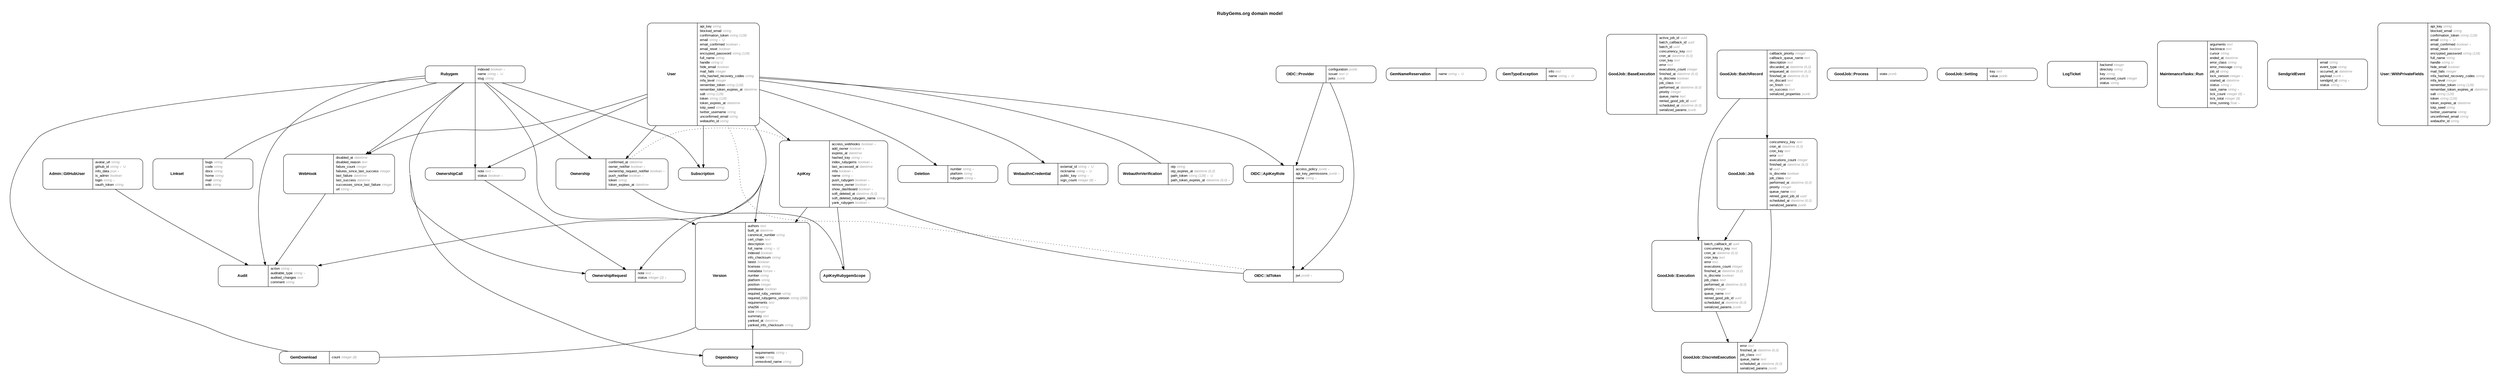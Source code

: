 digraph Gemcutter {
rankdir = "LR";
ranksep = "0.5";
nodesep = "0.4";
pad = "0.4,0.4";
margin = "0,0";
concentrate = "true";
labelloc = "t";
fontsize = "13";
fontname = "Arial Bold";
splines = "spline";
node[ shape  =  "Mrecord" , fontsize  =  "10" , fontname  =  "Arial" , margin  =  "0.07,0.05" , penwidth  =  "1.0"];
edge[ fontname  =  "Arial" , fontsize  =  "7" , dir  =  "both" , arrowsize  =  "0.9" , penwidth  =  "1.0" , labelangle  =  "32" , labeldistance  =  "1.8"];
rankdir = "TB";
label = "RubyGems.org domain model\n\n";
"m_Admin::GitHubUser" [label = <<table border="0" align="center" cellspacing="0.5" cellpadding="0" width="134">
  <tr><td align="center" valign="bottom" width="130"><font face="Arial Bold" point-size="11">Admin::GitHubUser</font></td></tr>
</table>
|
<table border="0" align="left" cellspacing="2" cellpadding="0" width="134">
  <tr><td align="left" width="130" port="avatar_url">avatar_url <font face="Arial Italic" color="grey60">string</font></td></tr>
  <tr><td align="left" width="130" port="github_id">github_id <font face="Arial Italic" color="grey60">string ∗ U</font></td></tr>
  <tr><td align="left" width="130" port="info_data">info_data <font face="Arial Italic" color="grey60">json ∗</font></td></tr>
  <tr><td align="left" width="130" port="is_admin">is_admin <font face="Arial Italic" color="grey60">boolean</font></td></tr>
  <tr><td align="left" width="130" port="login">login <font face="Arial Italic" color="grey60">string ∗</font></td></tr>
  <tr><td align="left" width="130" port="oauth_token">oauth_token <font face="Arial Italic" color="grey60">string</font></td></tr>
</table>
>];
m_ApiKey [label = <<table border="0" align="center" cellspacing="0.5" cellpadding="0" width="134">
  <tr><td align="center" valign="bottom" width="130"><font face="Arial Bold" point-size="11">ApiKey</font></td></tr>
</table>
|
<table border="0" align="left" cellspacing="2" cellpadding="0" width="134">
  <tr><td align="left" width="130" port="access_webhooks">access_webhooks <font face="Arial Italic" color="grey60">boolean ∗</font></td></tr>
  <tr><td align="left" width="130" port="add_owner">add_owner <font face="Arial Italic" color="grey60">boolean ∗</font></td></tr>
  <tr><td align="left" width="130" port="expires_at">expires_at <font face="Arial Italic" color="grey60">datetime</font></td></tr>
  <tr><td align="left" width="130" port="hashed_key">hashed_key <font face="Arial Italic" color="grey60">string ∗</font></td></tr>
  <tr><td align="left" width="130" port="index_rubygems">index_rubygems <font face="Arial Italic" color="grey60">boolean ∗</font></td></tr>
  <tr><td align="left" width="130" port="last_accessed_at">last_accessed_at <font face="Arial Italic" color="grey60">datetime</font></td></tr>
  <tr><td align="left" width="130" port="mfa">mfa <font face="Arial Italic" color="grey60">boolean ∗</font></td></tr>
  <tr><td align="left" width="130" port="name">name <font face="Arial Italic" color="grey60">string ∗</font></td></tr>
  <tr><td align="left" width="130" port="push_rubygem">push_rubygem <font face="Arial Italic" color="grey60">boolean ∗</font></td></tr>
  <tr><td align="left" width="130" port="remove_owner">remove_owner <font face="Arial Italic" color="grey60">boolean ∗</font></td></tr>
  <tr><td align="left" width="130" port="show_dashboard">show_dashboard <font face="Arial Italic" color="grey60">boolean ∗</font></td></tr>
  <tr><td align="left" width="130" port="soft_deleted_at">soft_deleted_at <font face="Arial Italic" color="grey60">datetime (6,0)</font></td></tr>
  <tr><td align="left" width="130" port="soft_deleted_rubygem_name">soft_deleted_rubygem_name <font face="Arial Italic" color="grey60">string</font></td></tr>
  <tr><td align="left" width="130" port="yank_rubygem">yank_rubygem <font face="Arial Italic" color="grey60">boolean ∗</font></td></tr>
</table>
>];
m_ApiKeyRubygemScope [label = <<table border="0" align="center" cellspacing="0.5" cellpadding="0" width="134">
  <tr><td align="center" valign="bottom" width="130"><font face="Arial Bold" point-size="11">ApiKeyRubygemScope</font></td></tr>
</table>
>];
m_Audit [label = <<table border="0" align="center" cellspacing="0.5" cellpadding="0" width="134">
  <tr><td align="center" valign="bottom" width="130"><font face="Arial Bold" point-size="11">Audit</font></td></tr>
</table>
|
<table border="0" align="left" cellspacing="2" cellpadding="0" width="134">
  <tr><td align="left" width="130" port="action">action <font face="Arial Italic" color="grey60">string ∗</font></td></tr>
  <tr><td align="left" width="130" port="auditable_type">auditable_type <font face="Arial Italic" color="grey60">string ∗</font></td></tr>
  <tr><td align="left" width="130" port="audited_changes">audited_changes <font face="Arial Italic" color="grey60">text</font></td></tr>
  <tr><td align="left" width="130" port="comment">comment <font face="Arial Italic" color="grey60">string</font></td></tr>
</table>
>];
m_Deletion [label = <<table border="0" align="center" cellspacing="0.5" cellpadding="0" width="134">
  <tr><td align="center" valign="bottom" width="130"><font face="Arial Bold" point-size="11">Deletion</font></td></tr>
</table>
|
<table border="0" align="left" cellspacing="2" cellpadding="0" width="134">
  <tr><td align="left" width="130" port="number">number <font face="Arial Italic" color="grey60">string ∗</font></td></tr>
  <tr><td align="left" width="130" port="platform">platform <font face="Arial Italic" color="grey60">string</font></td></tr>
  <tr><td align="left" width="130" port="rubygem">rubygem <font face="Arial Italic" color="grey60">string ∗</font></td></tr>
</table>
>];
m_Dependency [label = <<table border="0" align="center" cellspacing="0.5" cellpadding="0" width="134">
  <tr><td align="center" valign="bottom" width="130"><font face="Arial Bold" point-size="11">Dependency</font></td></tr>
</table>
|
<table border="0" align="left" cellspacing="2" cellpadding="0" width="134">
  <tr><td align="left" width="130" port="requirements">requirements <font face="Arial Italic" color="grey60">string ∗</font></td></tr>
  <tr><td align="left" width="130" port="scope">scope <font face="Arial Italic" color="grey60">string</font></td></tr>
  <tr><td align="left" width="130" port="unresolved_name">unresolved_name <font face="Arial Italic" color="grey60">string</font></td></tr>
</table>
>];
m_GemDownload [label = <<table border="0" align="center" cellspacing="0.5" cellpadding="0" width="134">
  <tr><td align="center" valign="bottom" width="130"><font face="Arial Bold" point-size="11">GemDownload</font></td></tr>
</table>
|
<table border="0" align="left" cellspacing="2" cellpadding="0" width="134">
  <tr><td align="left" width="130" port="count">count <font face="Arial Italic" color="grey60">integer (8)</font></td></tr>
</table>
>];
m_GemNameReservation [label = <<table border="0" align="center" cellspacing="0.5" cellpadding="0" width="134">
  <tr><td align="center" valign="bottom" width="130"><font face="Arial Bold" point-size="11">GemNameReservation</font></td></tr>
</table>
|
<table border="0" align="left" cellspacing="2" cellpadding="0" width="134">
  <tr><td align="left" width="130" port="name">name <font face="Arial Italic" color="grey60">string ∗ U</font></td></tr>
</table>
>];
m_GemTypoException [label = <<table border="0" align="center" cellspacing="0.5" cellpadding="0" width="134">
  <tr><td align="center" valign="bottom" width="130"><font face="Arial Bold" point-size="11">GemTypoException</font></td></tr>
</table>
|
<table border="0" align="left" cellspacing="2" cellpadding="0" width="134">
  <tr><td align="left" width="130" port="info">info <font face="Arial Italic" color="grey60">text</font></td></tr>
  <tr><td align="left" width="130" port="name">name <font face="Arial Italic" color="grey60">string ∗ U</font></td></tr>
</table>
>];
"m_GoodJob::BaseExecution" [label = <<table border="0" align="center" cellspacing="0.5" cellpadding="0" width="134">
  <tr><td align="center" valign="bottom" width="130"><font face="Arial Bold" point-size="11">GoodJob::BaseExecution</font></td></tr>
</table>
|
<table border="0" align="left" cellspacing="2" cellpadding="0" width="134">
  <tr><td align="left" width="130" port="active_job_id">active_job_id <font face="Arial Italic" color="grey60">uuid</font></td></tr>
  <tr><td align="left" width="130" port="batch_callback_id">batch_callback_id <font face="Arial Italic" color="grey60">uuid</font></td></tr>
  <tr><td align="left" width="130" port="batch_id">batch_id <font face="Arial Italic" color="grey60">uuid</font></td></tr>
  <tr><td align="left" width="130" port="concurrency_key">concurrency_key <font face="Arial Italic" color="grey60">text</font></td></tr>
  <tr><td align="left" width="130" port="cron_at">cron_at <font face="Arial Italic" color="grey60">datetime (6,0)</font></td></tr>
  <tr><td align="left" width="130" port="cron_key">cron_key <font face="Arial Italic" color="grey60">text</font></td></tr>
  <tr><td align="left" width="130" port="error">error <font face="Arial Italic" color="grey60">text</font></td></tr>
  <tr><td align="left" width="130" port="executions_count">executions_count <font face="Arial Italic" color="grey60">integer</font></td></tr>
  <tr><td align="left" width="130" port="finished_at">finished_at <font face="Arial Italic" color="grey60">datetime (6,0)</font></td></tr>
  <tr><td align="left" width="130" port="is_discrete">is_discrete <font face="Arial Italic" color="grey60">boolean</font></td></tr>
  <tr><td align="left" width="130" port="job_class">job_class <font face="Arial Italic" color="grey60">text</font></td></tr>
  <tr><td align="left" width="130" port="performed_at">performed_at <font face="Arial Italic" color="grey60">datetime (6,0)</font></td></tr>
  <tr><td align="left" width="130" port="priority">priority <font face="Arial Italic" color="grey60">integer</font></td></tr>
  <tr><td align="left" width="130" port="queue_name">queue_name <font face="Arial Italic" color="grey60">text</font></td></tr>
  <tr><td align="left" width="130" port="retried_good_job_id">retried_good_job_id <font face="Arial Italic" color="grey60">uuid</font></td></tr>
  <tr><td align="left" width="130" port="scheduled_at">scheduled_at <font face="Arial Italic" color="grey60">datetime (6,0)</font></td></tr>
  <tr><td align="left" width="130" port="serialized_params">serialized_params <font face="Arial Italic" color="grey60">jsonb</font></td></tr>
</table>
>];
"m_GoodJob::BatchRecord" [label = <<table border="0" align="center" cellspacing="0.5" cellpadding="0" width="134">
  <tr><td align="center" valign="bottom" width="130"><font face="Arial Bold" point-size="11">GoodJob::BatchRecord</font></td></tr>
</table>
|
<table border="0" align="left" cellspacing="2" cellpadding="0" width="134">
  <tr><td align="left" width="130" port="callback_priority">callback_priority <font face="Arial Italic" color="grey60">integer</font></td></tr>
  <tr><td align="left" width="130" port="callback_queue_name">callback_queue_name <font face="Arial Italic" color="grey60">text</font></td></tr>
  <tr><td align="left" width="130" port="description">description <font face="Arial Italic" color="grey60">text</font></td></tr>
  <tr><td align="left" width="130" port="discarded_at">discarded_at <font face="Arial Italic" color="grey60">datetime (6,0)</font></td></tr>
  <tr><td align="left" width="130" port="enqueued_at">enqueued_at <font face="Arial Italic" color="grey60">datetime (6,0)</font></td></tr>
  <tr><td align="left" width="130" port="finished_at">finished_at <font face="Arial Italic" color="grey60">datetime (6,0)</font></td></tr>
  <tr><td align="left" width="130" port="on_discard">on_discard <font face="Arial Italic" color="grey60">text</font></td></tr>
  <tr><td align="left" width="130" port="on_finish">on_finish <font face="Arial Italic" color="grey60">text</font></td></tr>
  <tr><td align="left" width="130" port="on_success">on_success <font face="Arial Italic" color="grey60">text</font></td></tr>
  <tr><td align="left" width="130" port="serialized_properties">serialized_properties <font face="Arial Italic" color="grey60">jsonb</font></td></tr>
</table>
>];
"m_GoodJob::DiscreteExecution" [label = <<table border="0" align="center" cellspacing="0.5" cellpadding="0" width="134">
  <tr><td align="center" valign="bottom" width="130"><font face="Arial Bold" point-size="11">GoodJob::DiscreteExecution</font></td></tr>
</table>
|
<table border="0" align="left" cellspacing="2" cellpadding="0" width="134">
  <tr><td align="left" width="130" port="error">error <font face="Arial Italic" color="grey60">text</font></td></tr>
  <tr><td align="left" width="130" port="finished_at">finished_at <font face="Arial Italic" color="grey60">datetime (6,0)</font></td></tr>
  <tr><td align="left" width="130" port="job_class">job_class <font face="Arial Italic" color="grey60">text</font></td></tr>
  <tr><td align="left" width="130" port="queue_name">queue_name <font face="Arial Italic" color="grey60">text</font></td></tr>
  <tr><td align="left" width="130" port="scheduled_at">scheduled_at <font face="Arial Italic" color="grey60">datetime (6,0)</font></td></tr>
  <tr><td align="left" width="130" port="serialized_params">serialized_params <font face="Arial Italic" color="grey60">jsonb</font></td></tr>
</table>
>];
"m_GoodJob::Execution" [label = <<table border="0" align="center" cellspacing="0.5" cellpadding="0" width="134">
  <tr><td align="center" valign="bottom" width="130"><font face="Arial Bold" point-size="11">GoodJob::Execution</font></td></tr>
</table>
|
<table border="0" align="left" cellspacing="2" cellpadding="0" width="134">
  <tr><td align="left" width="130" port="batch_callback_id">batch_callback_id <font face="Arial Italic" color="grey60">uuid</font></td></tr>
  <tr><td align="left" width="130" port="concurrency_key">concurrency_key <font face="Arial Italic" color="grey60">text</font></td></tr>
  <tr><td align="left" width="130" port="cron_at">cron_at <font face="Arial Italic" color="grey60">datetime (6,0)</font></td></tr>
  <tr><td align="left" width="130" port="cron_key">cron_key <font face="Arial Italic" color="grey60">text</font></td></tr>
  <tr><td align="left" width="130" port="error">error <font face="Arial Italic" color="grey60">text</font></td></tr>
  <tr><td align="left" width="130" port="executions_count">executions_count <font face="Arial Italic" color="grey60">integer</font></td></tr>
  <tr><td align="left" width="130" port="finished_at">finished_at <font face="Arial Italic" color="grey60">datetime (6,0)</font></td></tr>
  <tr><td align="left" width="130" port="is_discrete">is_discrete <font face="Arial Italic" color="grey60">boolean</font></td></tr>
  <tr><td align="left" width="130" port="job_class">job_class <font face="Arial Italic" color="grey60">text</font></td></tr>
  <tr><td align="left" width="130" port="performed_at">performed_at <font face="Arial Italic" color="grey60">datetime (6,0)</font></td></tr>
  <tr><td align="left" width="130" port="priority">priority <font face="Arial Italic" color="grey60">integer</font></td></tr>
  <tr><td align="left" width="130" port="queue_name">queue_name <font face="Arial Italic" color="grey60">text</font></td></tr>
  <tr><td align="left" width="130" port="retried_good_job_id">retried_good_job_id <font face="Arial Italic" color="grey60">uuid</font></td></tr>
  <tr><td align="left" width="130" port="scheduled_at">scheduled_at <font face="Arial Italic" color="grey60">datetime (6,0)</font></td></tr>
  <tr><td align="left" width="130" port="serialized_params">serialized_params <font face="Arial Italic" color="grey60">jsonb</font></td></tr>
</table>
>];
"m_GoodJob::Job" [label = <<table border="0" align="center" cellspacing="0.5" cellpadding="0" width="134">
  <tr><td align="center" valign="bottom" width="130"><font face="Arial Bold" point-size="11">GoodJob::Job</font></td></tr>
</table>
|
<table border="0" align="left" cellspacing="2" cellpadding="0" width="134">
  <tr><td align="left" width="130" port="concurrency_key">concurrency_key <font face="Arial Italic" color="grey60">text</font></td></tr>
  <tr><td align="left" width="130" port="cron_at">cron_at <font face="Arial Italic" color="grey60">datetime (6,0)</font></td></tr>
  <tr><td align="left" width="130" port="cron_key">cron_key <font face="Arial Italic" color="grey60">text</font></td></tr>
  <tr><td align="left" width="130" port="error">error <font face="Arial Italic" color="grey60">text</font></td></tr>
  <tr><td align="left" width="130" port="executions_count">executions_count <font face="Arial Italic" color="grey60">integer</font></td></tr>
  <tr><td align="left" width="130" port="finished_at">finished_at <font face="Arial Italic" color="grey60">datetime (6,0)</font></td></tr>
  <tr><td align="left" width="130" port="id">id <font face="Arial Italic" color="grey60">uuid ∗</font></td></tr>
  <tr><td align="left" width="130" port="is_discrete">is_discrete <font face="Arial Italic" color="grey60">boolean</font></td></tr>
  <tr><td align="left" width="130" port="job_class">job_class <font face="Arial Italic" color="grey60">text</font></td></tr>
  <tr><td align="left" width="130" port="performed_at">performed_at <font face="Arial Italic" color="grey60">datetime (6,0)</font></td></tr>
  <tr><td align="left" width="130" port="priority">priority <font face="Arial Italic" color="grey60">integer</font></td></tr>
  <tr><td align="left" width="130" port="queue_name">queue_name <font face="Arial Italic" color="grey60">text</font></td></tr>
  <tr><td align="left" width="130" port="retried_good_job_id">retried_good_job_id <font face="Arial Italic" color="grey60">uuid</font></td></tr>
  <tr><td align="left" width="130" port="scheduled_at">scheduled_at <font face="Arial Italic" color="grey60">datetime (6,0)</font></td></tr>
  <tr><td align="left" width="130" port="serialized_params">serialized_params <font face="Arial Italic" color="grey60">jsonb</font></td></tr>
</table>
>];
"m_GoodJob::Process" [label = <<table border="0" align="center" cellspacing="0.5" cellpadding="0" width="134">
  <tr><td align="center" valign="bottom" width="130"><font face="Arial Bold" point-size="11">GoodJob::Process</font></td></tr>
</table>
|
<table border="0" align="left" cellspacing="2" cellpadding="0" width="134">
  <tr><td align="left" width="130" port="state">state <font face="Arial Italic" color="grey60">jsonb</font></td></tr>
</table>
>];
"m_GoodJob::Setting" [label = <<table border="0" align="center" cellspacing="0.5" cellpadding="0" width="134">
  <tr><td align="center" valign="bottom" width="130"><font face="Arial Bold" point-size="11">GoodJob::Setting</font></td></tr>
</table>
|
<table border="0" align="left" cellspacing="2" cellpadding="0" width="134">
  <tr><td align="left" width="130" port="key">key <font face="Arial Italic" color="grey60">text</font></td></tr>
  <tr><td align="left" width="130" port="value">value <font face="Arial Italic" color="grey60">jsonb</font></td></tr>
</table>
>];
m_Linkset [label = <<table border="0" align="center" cellspacing="0.5" cellpadding="0" width="134">
  <tr><td align="center" valign="bottom" width="130"><font face="Arial Bold" point-size="11">Linkset</font></td></tr>
</table>
|
<table border="0" align="left" cellspacing="2" cellpadding="0" width="134">
  <tr><td align="left" width="130" port="bugs">bugs <font face="Arial Italic" color="grey60">string</font></td></tr>
  <tr><td align="left" width="130" port="code">code <font face="Arial Italic" color="grey60">string</font></td></tr>
  <tr><td align="left" width="130" port="docs">docs <font face="Arial Italic" color="grey60">string</font></td></tr>
  <tr><td align="left" width="130" port="home">home <font face="Arial Italic" color="grey60">string</font></td></tr>
  <tr><td align="left" width="130" port="mail">mail <font face="Arial Italic" color="grey60">string</font></td></tr>
  <tr><td align="left" width="130" port="wiki">wiki <font face="Arial Italic" color="grey60">string</font></td></tr>
</table>
>];
m_LogTicket [label = <<table border="0" align="center" cellspacing="0.5" cellpadding="0" width="134">
  <tr><td align="center" valign="bottom" width="130"><font face="Arial Bold" point-size="11">LogTicket</font></td></tr>
</table>
|
<table border="0" align="left" cellspacing="2" cellpadding="0" width="134">
  <tr><td align="left" width="130" port="backend">backend <font face="Arial Italic" color="grey60">integer</font></td></tr>
  <tr><td align="left" width="130" port="directory">directory <font face="Arial Italic" color="grey60">string</font></td></tr>
  <tr><td align="left" width="130" port="key">key <font face="Arial Italic" color="grey60">string</font></td></tr>
  <tr><td align="left" width="130" port="processed_count">processed_count <font face="Arial Italic" color="grey60">integer</font></td></tr>
  <tr><td align="left" width="130" port="status">status <font face="Arial Italic" color="grey60">string</font></td></tr>
</table>
>];
"m_MaintenanceTasks::Run" [label = <<table border="0" align="center" cellspacing="0.5" cellpadding="0" width="134">
  <tr><td align="center" valign="bottom" width="130"><font face="Arial Bold" point-size="11">MaintenanceTasks::Run</font></td></tr>
</table>
|
<table border="0" align="left" cellspacing="2" cellpadding="0" width="134">
  <tr><td align="left" width="130" port="arguments">arguments <font face="Arial Italic" color="grey60">text</font></td></tr>
  <tr><td align="left" width="130" port="backtrace">backtrace <font face="Arial Italic" color="grey60">text</font></td></tr>
  <tr><td align="left" width="130" port="cursor">cursor <font face="Arial Italic" color="grey60">string</font></td></tr>
  <tr><td align="left" width="130" port="ended_at">ended_at <font face="Arial Italic" color="grey60">datetime</font></td></tr>
  <tr><td align="left" width="130" port="error_class">error_class <font face="Arial Italic" color="grey60">string</font></td></tr>
  <tr><td align="left" width="130" port="error_message">error_message <font face="Arial Italic" color="grey60">string</font></td></tr>
  <tr><td align="left" width="130" port="job_id">job_id <font face="Arial Italic" color="grey60">string</font></td></tr>
  <tr><td align="left" width="130" port="lock_version">lock_version <font face="Arial Italic" color="grey60">integer ∗</font></td></tr>
  <tr><td align="left" width="130" port="started_at">started_at <font face="Arial Italic" color="grey60">datetime</font></td></tr>
  <tr><td align="left" width="130" port="status">status <font face="Arial Italic" color="grey60">string ∗</font></td></tr>
  <tr><td align="left" width="130" port="task_name">task_name <font face="Arial Italic" color="grey60">string ∗</font></td></tr>
  <tr><td align="left" width="130" port="tick_count">tick_count <font face="Arial Italic" color="grey60">integer (8) ∗</font></td></tr>
  <tr><td align="left" width="130" port="tick_total">tick_total <font face="Arial Italic" color="grey60">integer (8)</font></td></tr>
  <tr><td align="left" width="130" port="time_running">time_running <font face="Arial Italic" color="grey60">float ∗</font></td></tr>
</table>
>];
"m_OIDC::ApiKeyRole" [label = <<table border="0" align="center" cellspacing="0.5" cellpadding="0" width="134">
  <tr><td align="center" valign="bottom" width="130"><font face="Arial Bold" point-size="11">OIDC::ApiKeyRole</font></td></tr>
</table>
|
<table border="0" align="left" cellspacing="2" cellpadding="0" width="134">
  <tr><td align="left" width="130" port="access_policy">access_policy <font face="Arial Italic" color="grey60">jsonb ∗</font></td></tr>
  <tr><td align="left" width="130" port="api_key_permissions">api_key_permissions <font face="Arial Italic" color="grey60">jsonb ∗</font></td></tr>
  <tr><td align="left" width="130" port="name">name <font face="Arial Italic" color="grey60">string ∗</font></td></tr>
</table>
>];
"m_OIDC::IdToken" [label = <<table border="0" align="center" cellspacing="0.5" cellpadding="0" width="134">
  <tr><td align="center" valign="bottom" width="130"><font face="Arial Bold" point-size="11">OIDC::IdToken</font></td></tr>
</table>
|
<table border="0" align="left" cellspacing="2" cellpadding="0" width="134">
  <tr><td align="left" width="130" port="jwt">jwt <font face="Arial Italic" color="grey60">jsonb ∗</font></td></tr>
</table>
>];
"m_OIDC::Provider" [label = <<table border="0" align="center" cellspacing="0.5" cellpadding="0" width="134">
  <tr><td align="center" valign="bottom" width="130"><font face="Arial Bold" point-size="11">OIDC::Provider</font></td></tr>
</table>
|
<table border="0" align="left" cellspacing="2" cellpadding="0" width="134">
  <tr><td align="left" width="130" port="configuration">configuration <font face="Arial Italic" color="grey60">jsonb</font></td></tr>
  <tr><td align="left" width="130" port="issuer">issuer <font face="Arial Italic" color="grey60">text U</font></td></tr>
  <tr><td align="left" width="130" port="jwks">jwks <font face="Arial Italic" color="grey60">jsonb</font></td></tr>
</table>
>];
m_Ownership [label = <<table border="0" align="center" cellspacing="0.5" cellpadding="0" width="134">
  <tr><td align="center" valign="bottom" width="130"><font face="Arial Bold" point-size="11">Ownership</font></td></tr>
</table>
|
<table border="0" align="left" cellspacing="2" cellpadding="0" width="134">
  <tr><td align="left" width="130" port="confirmed_at">confirmed_at <font face="Arial Italic" color="grey60">datetime</font></td></tr>
  <tr><td align="left" width="130" port="owner_notifier">owner_notifier <font face="Arial Italic" color="grey60">boolean ∗</font></td></tr>
  <tr><td align="left" width="130" port="ownership_request_notifier">ownership_request_notifier <font face="Arial Italic" color="grey60">boolean ∗</font></td></tr>
  <tr><td align="left" width="130" port="push_notifier">push_notifier <font face="Arial Italic" color="grey60">boolean ∗</font></td></tr>
  <tr><td align="left" width="130" port="token">token <font face="Arial Italic" color="grey60">string</font></td></tr>
  <tr><td align="left" width="130" port="token_expires_at">token_expires_at <font face="Arial Italic" color="grey60">datetime</font></td></tr>
</table>
>];
m_OwnershipCall [label = <<table border="0" align="center" cellspacing="0.5" cellpadding="0" width="134">
  <tr><td align="center" valign="bottom" width="130"><font face="Arial Bold" point-size="11">OwnershipCall</font></td></tr>
</table>
|
<table border="0" align="left" cellspacing="2" cellpadding="0" width="134">
  <tr><td align="left" width="130" port="note">note <font face="Arial Italic" color="grey60">text ∗</font></td></tr>
  <tr><td align="left" width="130" port="status">status <font face="Arial Italic" color="grey60">boolean ∗</font></td></tr>
</table>
>];
m_OwnershipRequest [label = <<table border="0" align="center" cellspacing="0.5" cellpadding="0" width="134">
  <tr><td align="center" valign="bottom" width="130"><font face="Arial Bold" point-size="11">OwnershipRequest</font></td></tr>
</table>
|
<table border="0" align="left" cellspacing="2" cellpadding="0" width="134">
  <tr><td align="left" width="130" port="note">note <font face="Arial Italic" color="grey60">text ∗</font></td></tr>
  <tr><td align="left" width="130" port="status">status <font face="Arial Italic" color="grey60">integer (2) ∗</font></td></tr>
</table>
>];
m_Rubygem [label = <<table border="0" align="center" cellspacing="0.5" cellpadding="0" width="134">
  <tr><td align="center" valign="bottom" width="130"><font face="Arial Bold" point-size="11">Rubygem</font></td></tr>
</table>
|
<table border="0" align="left" cellspacing="2" cellpadding="0" width="134">
  <tr><td align="left" width="130" port="indexed">indexed <font face="Arial Italic" color="grey60">boolean ∗</font></td></tr>
  <tr><td align="left" width="130" port="name">name <font face="Arial Italic" color="grey60">string ∗ U</font></td></tr>
  <tr><td align="left" width="130" port="slug">slug <font face="Arial Italic" color="grey60">string</font></td></tr>
</table>
>];
m_SendgridEvent [label = <<table border="0" align="center" cellspacing="0.5" cellpadding="0" width="134">
  <tr><td align="center" valign="bottom" width="130"><font face="Arial Bold" point-size="11">SendgridEvent</font></td></tr>
</table>
|
<table border="0" align="left" cellspacing="2" cellpadding="0" width="134">
  <tr><td align="left" width="130" port="email">email <font face="Arial Italic" color="grey60">string</font></td></tr>
  <tr><td align="left" width="130" port="event_type">event_type <font face="Arial Italic" color="grey60">string</font></td></tr>
  <tr><td align="left" width="130" port="occurred_at">occurred_at <font face="Arial Italic" color="grey60">datetime</font></td></tr>
  <tr><td align="left" width="130" port="payload">payload <font face="Arial Italic" color="grey60">jsonb ∗</font></td></tr>
  <tr><td align="left" width="130" port="sendgrid_id">sendgrid_id <font face="Arial Italic" color="grey60">string ∗</font></td></tr>
  <tr><td align="left" width="130" port="status">status <font face="Arial Italic" color="grey60">string ∗</font></td></tr>
</table>
>];
m_Subscription [label = <<table border="0" align="center" cellspacing="0.5" cellpadding="0" width="134">
  <tr><td align="center" valign="bottom" width="130"><font face="Arial Bold" point-size="11">Subscription</font></td></tr>
</table>
>];
m_User [label = <<table border="0" align="center" cellspacing="0.5" cellpadding="0" width="134">
  <tr><td align="center" valign="bottom" width="130"><font face="Arial Bold" point-size="11">User</font></td></tr>
</table>
|
<table border="0" align="left" cellspacing="2" cellpadding="0" width="134">
  <tr><td align="left" width="130" port="api_key">api_key <font face="Arial Italic" color="grey60">string</font></td></tr>
  <tr><td align="left" width="130" port="blocked_email">blocked_email <font face="Arial Italic" color="grey60">string</font></td></tr>
  <tr><td align="left" width="130" port="confirmation_token">confirmation_token <font face="Arial Italic" color="grey60">string (128)</font></td></tr>
  <tr><td align="left" width="130" port="email">email <font face="Arial Italic" color="grey60">string ∗ U</font></td></tr>
  <tr><td align="left" width="130" port="email_confirmed">email_confirmed <font face="Arial Italic" color="grey60">boolean ∗</font></td></tr>
  <tr><td align="left" width="130" port="email_reset">email_reset <font face="Arial Italic" color="grey60">boolean</font></td></tr>
  <tr><td align="left" width="130" port="encrypted_password">encrypted_password <font face="Arial Italic" color="grey60">string (128)</font></td></tr>
  <tr><td align="left" width="130" port="full_name">full_name <font face="Arial Italic" color="grey60">string</font></td></tr>
  <tr><td align="left" width="130" port="handle">handle <font face="Arial Italic" color="grey60">string U</font></td></tr>
  <tr><td align="left" width="130" port="hide_email">hide_email <font face="Arial Italic" color="grey60">boolean</font></td></tr>
  <tr><td align="left" width="130" port="mail_fails">mail_fails <font face="Arial Italic" color="grey60">integer</font></td></tr>
  <tr><td align="left" width="130" port="mfa_hashed_recovery_codes">mfa_hashed_recovery_codes <font face="Arial Italic" color="grey60">string</font></td></tr>
  <tr><td align="left" width="130" port="mfa_level">mfa_level <font face="Arial Italic" color="grey60">integer</font></td></tr>
  <tr><td align="left" width="130" port="remember_token">remember_token <font face="Arial Italic" color="grey60">string (128)</font></td></tr>
  <tr><td align="left" width="130" port="remember_token_expires_at">remember_token_expires_at <font face="Arial Italic" color="grey60">datetime</font></td></tr>
  <tr><td align="left" width="130" port="salt">salt <font face="Arial Italic" color="grey60">string (128)</font></td></tr>
  <tr><td align="left" width="130" port="token">token <font face="Arial Italic" color="grey60">string (128)</font></td></tr>
  <tr><td align="left" width="130" port="token_expires_at">token_expires_at <font face="Arial Italic" color="grey60">datetime</font></td></tr>
  <tr><td align="left" width="130" port="totp_seed">totp_seed <font face="Arial Italic" color="grey60">string</font></td></tr>
  <tr><td align="left" width="130" port="twitter_username">twitter_username <font face="Arial Italic" color="grey60">string</font></td></tr>
  <tr><td align="left" width="130" port="unconfirmed_email">unconfirmed_email <font face="Arial Italic" color="grey60">string</font></td></tr>
  <tr><td align="left" width="130" port="webauthn_id">webauthn_id <font face="Arial Italic" color="grey60">string</font></td></tr>
</table>
>];
"m_User::WithPrivateFields" [label = <<table border="0" align="center" cellspacing="0.5" cellpadding="0" width="134">
  <tr><td align="center" valign="bottom" width="130"><font face="Arial Bold" point-size="11">User::WithPrivateFields</font></td></tr>
</table>
|
<table border="0" align="left" cellspacing="2" cellpadding="0" width="134">
  <tr><td align="left" width="130" port="api_key">api_key <font face="Arial Italic" color="grey60">string</font></td></tr>
  <tr><td align="left" width="130" port="blocked_email">blocked_email <font face="Arial Italic" color="grey60">string</font></td></tr>
  <tr><td align="left" width="130" port="confirmation_token">confirmation_token <font face="Arial Italic" color="grey60">string (128)</font></td></tr>
  <tr><td align="left" width="130" port="email">email <font face="Arial Italic" color="grey60">string ∗ U</font></td></tr>
  <tr><td align="left" width="130" port="email_confirmed">email_confirmed <font face="Arial Italic" color="grey60">boolean ∗</font></td></tr>
  <tr><td align="left" width="130" port="email_reset">email_reset <font face="Arial Italic" color="grey60">boolean</font></td></tr>
  <tr><td align="left" width="130" port="encrypted_password">encrypted_password <font face="Arial Italic" color="grey60">string (128)</font></td></tr>
  <tr><td align="left" width="130" port="full_name">full_name <font face="Arial Italic" color="grey60">string</font></td></tr>
  <tr><td align="left" width="130" port="handle">handle <font face="Arial Italic" color="grey60">string U</font></td></tr>
  <tr><td align="left" width="130" port="hide_email">hide_email <font face="Arial Italic" color="grey60">boolean</font></td></tr>
  <tr><td align="left" width="130" port="mail_fails">mail_fails <font face="Arial Italic" color="grey60">integer</font></td></tr>
  <tr><td align="left" width="130" port="mfa_hashed_recovery_codes">mfa_hashed_recovery_codes <font face="Arial Italic" color="grey60">string</font></td></tr>
  <tr><td align="left" width="130" port="mfa_level">mfa_level <font face="Arial Italic" color="grey60">integer</font></td></tr>
  <tr><td align="left" width="130" port="remember_token">remember_token <font face="Arial Italic" color="grey60">string (128)</font></td></tr>
  <tr><td align="left" width="130" port="remember_token_expires_at">remember_token_expires_at <font face="Arial Italic" color="grey60">datetime</font></td></tr>
  <tr><td align="left" width="130" port="salt">salt <font face="Arial Italic" color="grey60">string (128)</font></td></tr>
  <tr><td align="left" width="130" port="token">token <font face="Arial Italic" color="grey60">string (128)</font></td></tr>
  <tr><td align="left" width="130" port="token_expires_at">token_expires_at <font face="Arial Italic" color="grey60">datetime</font></td></tr>
  <tr><td align="left" width="130" port="totp_seed">totp_seed <font face="Arial Italic" color="grey60">string</font></td></tr>
  <tr><td align="left" width="130" port="twitter_username">twitter_username <font face="Arial Italic" color="grey60">string</font></td></tr>
  <tr><td align="left" width="130" port="unconfirmed_email">unconfirmed_email <font face="Arial Italic" color="grey60">string</font></td></tr>
  <tr><td align="left" width="130" port="webauthn_id">webauthn_id <font face="Arial Italic" color="grey60">string</font></td></tr>
</table>
>];
m_Version [label = <<table border="0" align="center" cellspacing="0.5" cellpadding="0" width="134">
  <tr><td align="center" valign="bottom" width="130"><font face="Arial Bold" point-size="11">Version</font></td></tr>
</table>
|
<table border="0" align="left" cellspacing="2" cellpadding="0" width="134">
  <tr><td align="left" width="130" port="authors">authors <font face="Arial Italic" color="grey60">text</font></td></tr>
  <tr><td align="left" width="130" port="built_at">built_at <font face="Arial Italic" color="grey60">datetime</font></td></tr>
  <tr><td align="left" width="130" port="canonical_number">canonical_number <font face="Arial Italic" color="grey60">string</font></td></tr>
  <tr><td align="left" width="130" port="cert_chain">cert_chain <font face="Arial Italic" color="grey60">text</font></td></tr>
  <tr><td align="left" width="130" port="description">description <font face="Arial Italic" color="grey60">text</font></td></tr>
  <tr><td align="left" width="130" port="full_name">full_name <font face="Arial Italic" color="grey60">string ∗ U</font></td></tr>
  <tr><td align="left" width="130" port="indexed">indexed <font face="Arial Italic" color="grey60">boolean</font></td></tr>
  <tr><td align="left" width="130" port="info_checksum">info_checksum <font face="Arial Italic" color="grey60">string</font></td></tr>
  <tr><td align="left" width="130" port="latest">latest <font face="Arial Italic" color="grey60">boolean</font></td></tr>
  <tr><td align="left" width="130" port="licenses">licenses <font face="Arial Italic" color="grey60">string</font></td></tr>
  <tr><td align="left" width="130" port="metadata">metadata <font face="Arial Italic" color="grey60">hstore ∗</font></td></tr>
  <tr><td align="left" width="130" port="number">number <font face="Arial Italic" color="grey60">string</font></td></tr>
  <tr><td align="left" width="130" port="platform">platform <font face="Arial Italic" color="grey60">string</font></td></tr>
  <tr><td align="left" width="130" port="position">position <font face="Arial Italic" color="grey60">integer</font></td></tr>
  <tr><td align="left" width="130" port="prerelease">prerelease <font face="Arial Italic" color="grey60">boolean</font></td></tr>
  <tr><td align="left" width="130" port="required_ruby_version">required_ruby_version <font face="Arial Italic" color="grey60">string</font></td></tr>
  <tr><td align="left" width="130" port="required_rubygems_version">required_rubygems_version <font face="Arial Italic" color="grey60">string (255)</font></td></tr>
  <tr><td align="left" width="130" port="requirements">requirements <font face="Arial Italic" color="grey60">text</font></td></tr>
  <tr><td align="left" width="130" port="sha256">sha256 <font face="Arial Italic" color="grey60">string</font></td></tr>
  <tr><td align="left" width="130" port="size">size <font face="Arial Italic" color="grey60">integer</font></td></tr>
  <tr><td align="left" width="130" port="summary">summary <font face="Arial Italic" color="grey60">text</font></td></tr>
  <tr><td align="left" width="130" port="yanked_at">yanked_at <font face="Arial Italic" color="grey60">datetime</font></td></tr>
  <tr><td align="left" width="130" port="yanked_info_checksum">yanked_info_checksum <font face="Arial Italic" color="grey60">string</font></td></tr>
</table>
>];
m_WebHook [label = <<table border="0" align="center" cellspacing="0.5" cellpadding="0" width="134">
  <tr><td align="center" valign="bottom" width="130"><font face="Arial Bold" point-size="11">WebHook</font></td></tr>
</table>
|
<table border="0" align="left" cellspacing="2" cellpadding="0" width="134">
  <tr><td align="left" width="130" port="disabled_at">disabled_at <font face="Arial Italic" color="grey60">datetime</font></td></tr>
  <tr><td align="left" width="130" port="disabled_reason">disabled_reason <font face="Arial Italic" color="grey60">text</font></td></tr>
  <tr><td align="left" width="130" port="failure_count">failure_count <font face="Arial Italic" color="grey60">integer</font></td></tr>
  <tr><td align="left" width="130" port="failures_since_last_success">failures_since_last_success <font face="Arial Italic" color="grey60">integer</font></td></tr>
  <tr><td align="left" width="130" port="last_failure">last_failure <font face="Arial Italic" color="grey60">datetime</font></td></tr>
  <tr><td align="left" width="130" port="last_success">last_success <font face="Arial Italic" color="grey60">datetime</font></td></tr>
  <tr><td align="left" width="130" port="successes_since_last_failure">successes_since_last_failure <font face="Arial Italic" color="grey60">integer</font></td></tr>
  <tr><td align="left" width="130" port="url">url <font face="Arial Italic" color="grey60">string ∗</font></td></tr>
</table>
>];
m_WebauthnCredential [label = <<table border="0" align="center" cellspacing="0.5" cellpadding="0" width="134">
  <tr><td align="center" valign="bottom" width="130"><font face="Arial Bold" point-size="11">WebauthnCredential</font></td></tr>
</table>
|
<table border="0" align="left" cellspacing="2" cellpadding="0" width="134">
  <tr><td align="left" width="130" port="external_id">external_id <font face="Arial Italic" color="grey60">string ∗ U</font></td></tr>
  <tr><td align="left" width="130" port="nickname">nickname <font face="Arial Italic" color="grey60">string ∗ U</font></td></tr>
  <tr><td align="left" width="130" port="public_key">public_key <font face="Arial Italic" color="grey60">string ∗</font></td></tr>
  <tr><td align="left" width="130" port="sign_count">sign_count <font face="Arial Italic" color="grey60">integer (8) ∗</font></td></tr>
</table>
>];
m_WebauthnVerification [label = <<table border="0" align="center" cellspacing="0.5" cellpadding="0" width="134">
  <tr><td align="center" valign="bottom" width="130"><font face="Arial Bold" point-size="11">WebauthnVerification</font></td></tr>
</table>
|
<table border="0" align="left" cellspacing="2" cellpadding="0" width="134">
  <tr><td align="left" width="130" port="otp">otp <font face="Arial Italic" color="grey60">string</font></td></tr>
  <tr><td align="left" width="130" port="otp_expires_at">otp_expires_at <font face="Arial Italic" color="grey60">datetime (6,0)</font></td></tr>
  <tr><td align="left" width="130" port="path_token">path_token <font face="Arial Italic" color="grey60">string (128) ∗ U</font></td></tr>
  <tr><td align="left" width="130" port="path_token_expires_at">path_token_expires_at <font face="Arial Italic" color="grey60">datetime (6,0) ∗</font></td></tr>
</table>
>];
  m_User -> m_WebauthnVerification [arrowhead = "none", arrowtail = "none", weight = "3"];
  m_User -> m_WebauthnCredential [arrowhead = "normal", arrowtail = "none", weight = "3"];
  m_Rubygem -> m_Subscription [arrowhead = "normal", arrowtail = "none", weight = "2"];
  m_User -> m_Subscription [arrowhead = "normal", arrowtail = "none", weight = "3"];
  m_Rubygem -> m_OwnershipRequest [arrowhead = "normal", arrowtail = "none", weight = "2"];
  m_User -> m_OwnershipRequest [arrowhead = "normal", arrowtail = "none", weight = "4"];
  m_OwnershipCall -> m_OwnershipRequest [arrowhead = "normal", arrowtail = "none", weight = "2"];
  m_Rubygem -> m_OwnershipCall [arrowhead = "normal", arrowtail = "none", weight = "2"];
  m_User -> m_OwnershipCall [arrowhead = "normal", arrowtail = "none", weight = "3"];
  m_User -> m_Deletion [arrowhead = "normal", arrowtail = "none", weight = "3"];
  m_ApiKey -> m_ApiKeyRubygemScope [arrowhead = "none", arrowtail = "none", weight = "2"];
  m_Ownership -> m_ApiKeyRubygemScope [arrowhead = "normal", arrowtail = "none", weight = "2"];
  m_Rubygem -> m_Audit [arrowhead = "normal", arrowtail = "none", weight = "1"];
  m_User -> m_Audit [arrowhead = "normal", arrowtail = "none", weight = "1"];
  m_WebHook -> m_Audit [arrowhead = "normal", arrowtail = "none", weight = "1"];
  "m_Admin::GitHubUser" -> m_Audit [arrowhead = "normal", arrowtail = "none", weight = "2"];
  m_Rubygem -> m_Dependency [arrowhead = "normal", arrowtail = "none", weight = "1"];
  m_Version -> m_Dependency [arrowhead = "normal", arrowtail = "none", weight = "2"];
  m_Rubygem -> m_GemDownload [arrowhead = "none", arrowtail = "none", weight = "2"];
  m_Version -> m_GemDownload [arrowhead = "none", arrowtail = "none", weight = "2"];
  m_Rubygem -> m_Ownership [arrowhead = "normal", arrowtail = "none", weight = "3"];
  m_User -> m_Ownership [arrowhead = "normal", arrowtail = "none", weight = "6"];
  m_Rubygem -> m_Version [arrowhead = "normal", arrowtail = "none", weight = "3"];
  m_User -> m_Version [arrowhead = "normal", arrowtail = "none", weight = "3"];
  m_ApiKey -> m_Version [arrowhead = "normal", arrowtail = "none", weight = "2"];
  "m_OIDC::Provider" -> "m_OIDC::ApiKeyRole" [arrowhead = "normal", arrowtail = "none", weight = "2"];
  "m_OIDC::Provider" -> "m_OIDC::IdToken" [arrowhead = "normal", arrowtail = "none", weight = "2"];
  "m_OIDC::ApiKeyRole" -> "m_OIDC::IdToken" [arrowhead = "normal", arrowtail = "none", weight = "2"];
  m_ApiKey -> "m_OIDC::IdToken" [arrowhead = "none", arrowtail = "none", weight = "2"];
  "m_OIDC::IdToken" -> m_User [style = "dotted", arrowhead = "none", arrowtail = "none", weight = "1", constraint = "false"];
  m_Rubygem -> m_User [style = "dotted", arrowhead = "normal", arrowtail = "none", weight = "10", constraint = "false"];
  m_Rubygem -> m_WebHook [arrowhead = "normal", arrowtail = "none", weight = "2"];
  m_Rubygem -> m_Linkset [arrowhead = "none", arrowtail = "none", weight = "2"];
  m_User -> m_ApiKey [arrowhead = "normal", arrowtail = "none", weight = "3"];
  m_ApiKey -> m_Ownership [style = "dotted", arrowhead = "none", arrowtail = "none", weight = "1", constraint = "false"];
  m_User -> "m_OIDC::ApiKeyRole" [arrowhead = "normal", arrowtail = "none", weight = "1"];
  m_User -> m_WebHook [arrowhead = "normal", arrowtail = "none", weight = "3"];
  "m_GoodJob::Execution" -> "m_GoodJob::DiscreteExecution" [arrowhead = "normal", arrowtail = "none", weight = "2"];
  "m_GoodJob::Job" -> "m_GoodJob::DiscreteExecution" [arrowhead = "normal", arrowtail = "none", weight = "2"];
  "m_GoodJob::BatchRecord" -> "m_GoodJob::Job" [arrowhead = "normal", arrowtail = "none", weight = "3"];
  "m_GoodJob::BatchRecord" -> "m_GoodJob::Execution" [arrowhead = "normal", arrowtail = "none", weight = "2"];
  "m_GoodJob::Job" -> "m_GoodJob::Execution" [arrowhead = "normal", arrowtail = "none", weight = "2"];
}
